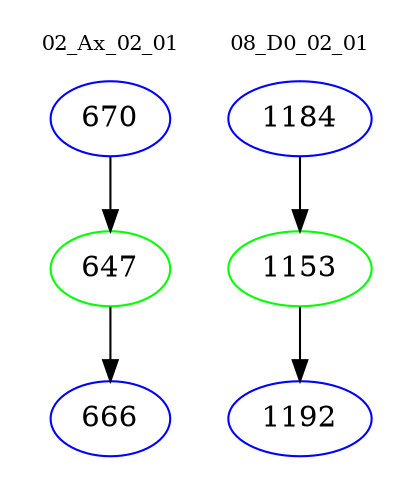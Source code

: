 digraph{
subgraph cluster_0 {
color = white
label = "02_Ax_02_01";
fontsize=10;
T0_670 [label="670", color="blue"]
T0_670 -> T0_647 [color="black"]
T0_647 [label="647", color="green"]
T0_647 -> T0_666 [color="black"]
T0_666 [label="666", color="blue"]
}
subgraph cluster_1 {
color = white
label = "08_D0_02_01";
fontsize=10;
T1_1184 [label="1184", color="blue"]
T1_1184 -> T1_1153 [color="black"]
T1_1153 [label="1153", color="green"]
T1_1153 -> T1_1192 [color="black"]
T1_1192 [label="1192", color="blue"]
}
}
